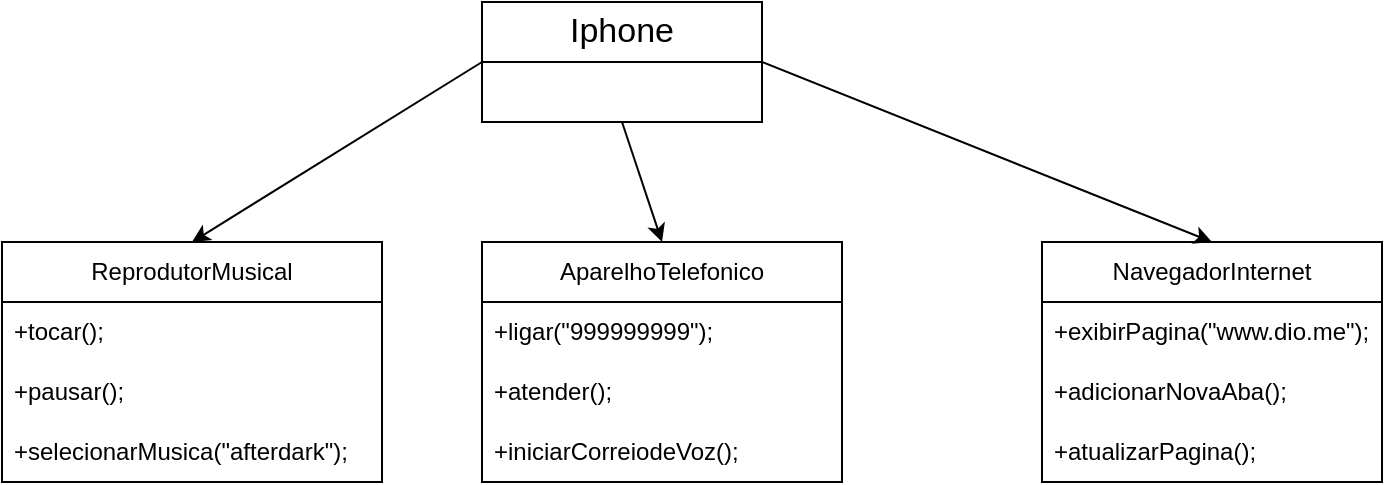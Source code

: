 <mxfile version="24.6.4" type="device">
  <diagram name="Página-1" id="ie5lXOS6ZT7AWWfqFij-">
    <mxGraphModel dx="872" dy="481" grid="1" gridSize="10" guides="1" tooltips="1" connect="1" arrows="1" fold="1" page="1" pageScale="1" pageWidth="827" pageHeight="1169" math="0" shadow="0">
      <root>
        <mxCell id="0" />
        <mxCell id="1" parent="0" />
        <mxCell id="SWr4WKKmupRcr4FWKQPS-13" value="&lt;font style=&quot;font-size: 17px;&quot;&gt;Iphone&lt;/font&gt;" style="swimlane;fontStyle=0;childLayout=stackLayout;horizontal=1;startSize=30;horizontalStack=0;resizeParent=1;resizeParentMax=0;resizeLast=0;collapsible=1;marginBottom=0;whiteSpace=wrap;html=1;" vertex="1" parent="1">
          <mxGeometry x="300" y="50" width="140" height="60" as="geometry" />
        </mxCell>
        <mxCell id="SWr4WKKmupRcr4FWKQPS-17" value="ReprodutorMusical" style="swimlane;fontStyle=0;childLayout=stackLayout;horizontal=1;startSize=30;horizontalStack=0;resizeParent=1;resizeParentMax=0;resizeLast=0;collapsible=1;marginBottom=0;whiteSpace=wrap;html=1;" vertex="1" parent="1">
          <mxGeometry x="60" y="170" width="190" height="120" as="geometry" />
        </mxCell>
        <mxCell id="SWr4WKKmupRcr4FWKQPS-18" value="+tocar();" style="text;strokeColor=none;fillColor=none;align=left;verticalAlign=middle;spacingLeft=4;spacingRight=4;overflow=hidden;points=[[0,0.5],[1,0.5]];portConstraint=eastwest;rotatable=0;whiteSpace=wrap;html=1;" vertex="1" parent="SWr4WKKmupRcr4FWKQPS-17">
          <mxGeometry y="30" width="190" height="30" as="geometry" />
        </mxCell>
        <mxCell id="SWr4WKKmupRcr4FWKQPS-19" value="+pausar();" style="text;strokeColor=none;fillColor=none;align=left;verticalAlign=middle;spacingLeft=4;spacingRight=4;overflow=hidden;points=[[0,0.5],[1,0.5]];portConstraint=eastwest;rotatable=0;whiteSpace=wrap;html=1;" vertex="1" parent="SWr4WKKmupRcr4FWKQPS-17">
          <mxGeometry y="60" width="190" height="30" as="geometry" />
        </mxCell>
        <mxCell id="SWr4WKKmupRcr4FWKQPS-20" value="+selecionarMusica(&quot;afterdark&quot;);" style="text;strokeColor=none;fillColor=none;align=left;verticalAlign=middle;spacingLeft=4;spacingRight=4;overflow=hidden;points=[[0,0.5],[1,0.5]];portConstraint=eastwest;rotatable=0;whiteSpace=wrap;html=1;" vertex="1" parent="SWr4WKKmupRcr4FWKQPS-17">
          <mxGeometry y="90" width="190" height="30" as="geometry" />
        </mxCell>
        <mxCell id="SWr4WKKmupRcr4FWKQPS-21" value="AparelhoTelefonico" style="swimlane;fontStyle=0;childLayout=stackLayout;horizontal=1;startSize=30;horizontalStack=0;resizeParent=1;resizeParentMax=0;resizeLast=0;collapsible=1;marginBottom=0;whiteSpace=wrap;html=1;" vertex="1" parent="1">
          <mxGeometry x="300" y="170" width="180" height="120" as="geometry" />
        </mxCell>
        <mxCell id="SWr4WKKmupRcr4FWKQPS-22" value="+ligar(&quot;999999999&quot;);" style="text;strokeColor=none;fillColor=none;align=left;verticalAlign=middle;spacingLeft=4;spacingRight=4;overflow=hidden;points=[[0,0.5],[1,0.5]];portConstraint=eastwest;rotatable=0;whiteSpace=wrap;html=1;" vertex="1" parent="SWr4WKKmupRcr4FWKQPS-21">
          <mxGeometry y="30" width="180" height="30" as="geometry" />
        </mxCell>
        <mxCell id="SWr4WKKmupRcr4FWKQPS-23" value="+atender();" style="text;strokeColor=none;fillColor=none;align=left;verticalAlign=middle;spacingLeft=4;spacingRight=4;overflow=hidden;points=[[0,0.5],[1,0.5]];portConstraint=eastwest;rotatable=0;whiteSpace=wrap;html=1;" vertex="1" parent="SWr4WKKmupRcr4FWKQPS-21">
          <mxGeometry y="60" width="180" height="30" as="geometry" />
        </mxCell>
        <mxCell id="SWr4WKKmupRcr4FWKQPS-24" value="+iniciarCorreiodeVoz();" style="text;strokeColor=none;fillColor=none;align=left;verticalAlign=middle;spacingLeft=4;spacingRight=4;overflow=hidden;points=[[0,0.5],[1,0.5]];portConstraint=eastwest;rotatable=0;whiteSpace=wrap;html=1;" vertex="1" parent="SWr4WKKmupRcr4FWKQPS-21">
          <mxGeometry y="90" width="180" height="30" as="geometry" />
        </mxCell>
        <mxCell id="SWr4WKKmupRcr4FWKQPS-25" value="NavegadorInternet" style="swimlane;fontStyle=0;childLayout=stackLayout;horizontal=1;startSize=30;horizontalStack=0;resizeParent=1;resizeParentMax=0;resizeLast=0;collapsible=1;marginBottom=0;whiteSpace=wrap;html=1;" vertex="1" parent="1">
          <mxGeometry x="580" y="170" width="170" height="120" as="geometry" />
        </mxCell>
        <mxCell id="SWr4WKKmupRcr4FWKQPS-26" value="+exibirPagina(&quot;www.dio.me&quot;);" style="text;strokeColor=none;fillColor=none;align=left;verticalAlign=middle;spacingLeft=4;spacingRight=4;overflow=hidden;points=[[0,0.5],[1,0.5]];portConstraint=eastwest;rotatable=0;whiteSpace=wrap;html=1;" vertex="1" parent="SWr4WKKmupRcr4FWKQPS-25">
          <mxGeometry y="30" width="170" height="30" as="geometry" />
        </mxCell>
        <mxCell id="SWr4WKKmupRcr4FWKQPS-27" value="+adicionarNovaAba();" style="text;strokeColor=none;fillColor=none;align=left;verticalAlign=middle;spacingLeft=4;spacingRight=4;overflow=hidden;points=[[0,0.5],[1,0.5]];portConstraint=eastwest;rotatable=0;whiteSpace=wrap;html=1;" vertex="1" parent="SWr4WKKmupRcr4FWKQPS-25">
          <mxGeometry y="60" width="170" height="30" as="geometry" />
        </mxCell>
        <mxCell id="SWr4WKKmupRcr4FWKQPS-28" value="+atualizarPagina();" style="text;strokeColor=none;fillColor=none;align=left;verticalAlign=middle;spacingLeft=4;spacingRight=4;overflow=hidden;points=[[0,0.5],[1,0.5]];portConstraint=eastwest;rotatable=0;whiteSpace=wrap;html=1;" vertex="1" parent="SWr4WKKmupRcr4FWKQPS-25">
          <mxGeometry y="90" width="170" height="30" as="geometry" />
        </mxCell>
        <mxCell id="SWr4WKKmupRcr4FWKQPS-29" value="" style="endArrow=classic;html=1;rounded=0;entryX=0.5;entryY=0;entryDx=0;entryDy=0;exitX=0;exitY=0.5;exitDx=0;exitDy=0;" edge="1" parent="1" source="SWr4WKKmupRcr4FWKQPS-13" target="SWr4WKKmupRcr4FWKQPS-17">
          <mxGeometry width="50" height="50" relative="1" as="geometry">
            <mxPoint x="160" y="40" as="sourcePoint" />
            <mxPoint x="470" y="160" as="targetPoint" />
          </mxGeometry>
        </mxCell>
        <mxCell id="SWr4WKKmupRcr4FWKQPS-30" value="" style="endArrow=classic;html=1;rounded=0;entryX=0.5;entryY=0;entryDx=0;entryDy=0;exitX=0.5;exitY=1;exitDx=0;exitDy=0;" edge="1" parent="1" source="SWr4WKKmupRcr4FWKQPS-13" target="SWr4WKKmupRcr4FWKQPS-21">
          <mxGeometry width="50" height="50" relative="1" as="geometry">
            <mxPoint x="420" y="210" as="sourcePoint" />
            <mxPoint x="470" y="160" as="targetPoint" />
          </mxGeometry>
        </mxCell>
        <mxCell id="SWr4WKKmupRcr4FWKQPS-31" value="" style="endArrow=classic;html=1;rounded=0;entryX=0.5;entryY=0;entryDx=0;entryDy=0;exitX=1;exitY=0.5;exitDx=0;exitDy=0;" edge="1" parent="1" source="SWr4WKKmupRcr4FWKQPS-13" target="SWr4WKKmupRcr4FWKQPS-25">
          <mxGeometry width="50" height="50" relative="1" as="geometry">
            <mxPoint x="420" y="210" as="sourcePoint" />
            <mxPoint x="470" y="160" as="targetPoint" />
          </mxGeometry>
        </mxCell>
      </root>
    </mxGraphModel>
  </diagram>
</mxfile>

